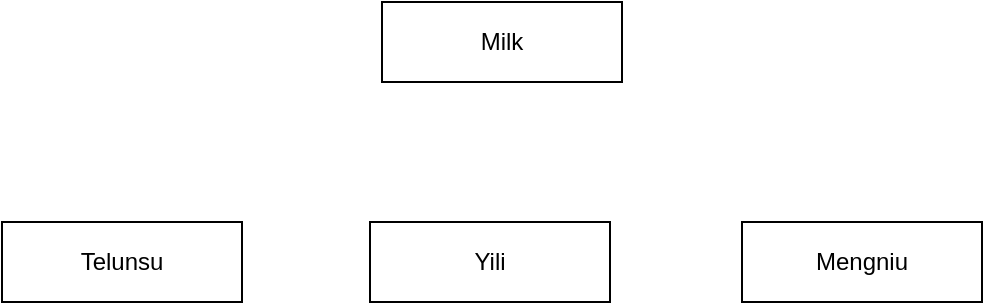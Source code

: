 <mxfile version="16.1.0" type="github">
  <diagram id="1Qwgqj8jgj0znWAkoyNX" name="Page-1">
    <mxGraphModel dx="1038" dy="556" grid="1" gridSize="10" guides="1" tooltips="1" connect="1" arrows="1" fold="1" page="1" pageScale="1" pageWidth="827" pageHeight="1169" math="0" shadow="0">
      <root>
        <mxCell id="0" />
        <mxCell id="1" parent="0" />
        <mxCell id="B8VBQRIlJatLfJY-IvJe-1" value="Milk" style="rounded=0;whiteSpace=wrap;html=1;" parent="1" vertex="1">
          <mxGeometry x="300" y="150" width="120" height="40" as="geometry" />
        </mxCell>
        <mxCell id="B8VBQRIlJatLfJY-IvJe-3" value="Telunsu" style="rounded=0;whiteSpace=wrap;html=1;" parent="1" vertex="1">
          <mxGeometry x="110" y="260" width="120" height="40" as="geometry" />
        </mxCell>
        <mxCell id="B8VBQRIlJatLfJY-IvJe-4" value="Yili" style="rounded=0;whiteSpace=wrap;html=1;" parent="1" vertex="1">
          <mxGeometry x="294" y="260" width="120" height="40" as="geometry" />
        </mxCell>
        <mxCell id="B8VBQRIlJatLfJY-IvJe-5" value="Mengniu" style="rounded=0;whiteSpace=wrap;html=1;" parent="1" vertex="1">
          <mxGeometry x="480" y="260" width="120" height="40" as="geometry" />
        </mxCell>
      </root>
    </mxGraphModel>
  </diagram>
</mxfile>
